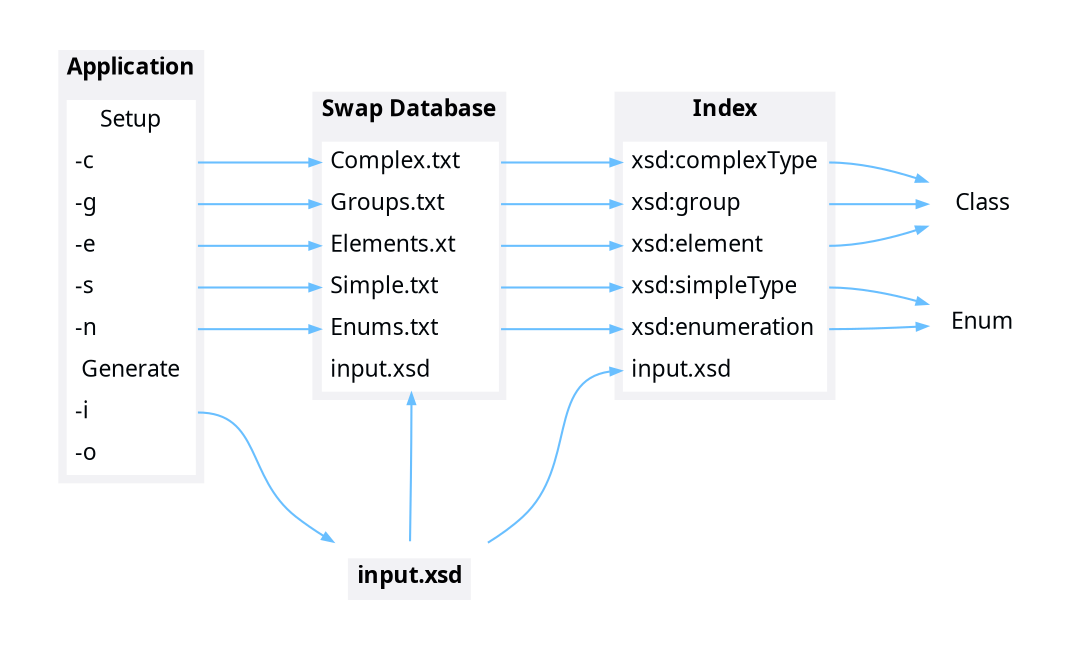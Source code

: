 
digraph {
    bgcolor = none;
    rankdir = "LR";
    layout  = dot;
    
    node [
        shape     = none
        fontname  = "Segoe UI"
        fontcolor = "#010509FF"
        fontsize  = "11"
    ]
    edge [
        arrowsize = "0.5"
        color     = "#69BFFFFF"
        fontname  = "Segoe UI"
        fontcolor = "#010509FF"
        fontsize  = "11"
    ]

    subgraph cluster_a{
        peripheries = 0
        bgcolor     = none

        Application[label=<
            <table border="0" cellspacing="0" cellpadding="4" bgcolor="#F2F2F5FF">
                <tr><td align="center" port="Title"><font color="#000001FF"><b>Application</b></font></td></tr>
                <tr><td align="left">
                <table border="0" cellspacing="0" cellpadding="4" bgcolor="#FFFFFFFF">
                <tr><td align="center">Setup</td></tr>
                <tr><td align="left" port="C">-c</td></tr>
                <tr><td align="left" port="G">-g</td></tr>
                <tr><td align="left" port="E">-e</td></tr>
                <tr><td align="left" port="S">-s</td></tr>
                <tr><td align="left" port="N">-n</td></tr>
                <tr><td align="center">Generate</td></tr>
                <tr><td align="left" port="I">-i</td></tr>
                <tr><td align="left" port="O">-o</td></tr>
                </table>
                </td></tr>
            </table>
        >];

        Database[label=<
            <table border="0" cellspacing="0" cellpadding="4" bgcolor="#F2F2F5FF">
                <tr><td align="center" port="Title"><font color="#000001FF"><b>Swap Database</b></font></td></tr>
                <tr><td align="left">
                <table border="0" cellspacing="0" cellpadding="4" bgcolor="#FFFFFFFF">
                <tr><td align="left" port="C">Complex.txt</td></tr>
                <tr><td align="left" port="G">Groups.txt</td></tr>
                <tr><td align="left" port="E">Elements.xt</td></tr>
                <tr><td align="left" port="S">Simple.txt</td></tr>
                <tr><td align="left" port="N">Enums.txt</td></tr>
                <tr><td align="left" port="I">input.xsd</td></tr>
                </table>
                </td></tr>
            </table>
        >];
        
        Index[label=<
        <table border="0" cellspacing="0" cellpadding="4" bgcolor="#F2F2F5FF">
            <tr><td align="center" port="Title"><font color="#000001FF"><b>Index</b></font></td></tr>
            <tr><td align="left">
            <table border="0" cellspacing="0" cellpadding="4" bgcolor="#FFFFFFFF">
            <tr><td align="left" port="C">xsd:complexType</td></tr>
            <tr><td align="left" port="G">xsd:group</td></tr>
            <tr><td align="left" port="E">xsd:element</td></tr>
            <tr><td align="left" port="S">xsd:simpleType</td></tr>
            <tr><td align="left" port="N">xsd:enumeration</td></tr>
            <tr><td align="left" port="I">input.xsd</td></tr>
            </table>
            </td></tr>
        </table>
        >];


        Index:C->Class
        Index:G->Class
        Index:E->Class
        Index:S->Enum
        Index:N->Enum
                
    }

    subgraph cluster_b{
        peripheries=0
        Input[label=<
        <table border="0" cellspacing="0" cellpadding="4" bgcolor="#F2F2F5FF">
            <tr><td align="center" port="Title"><font color="#000001FF"><b>input.xsd</b></font></td></tr>
        </table>
        >];
    }
    
    Application:C->Database:C
    Application:S->Database:S
    Application:E->Database:E
    Application:N->Database:N
    Application:G->Database:G
    

    Application:I->Input;
    Database:C->Index:C;
    Database:S->Index:S;
    Database:E->Index:E;
    Database:N->Index:N;
    Database:G->Index:G;
    Input->Database:I;
    Input->Index:I;
}
